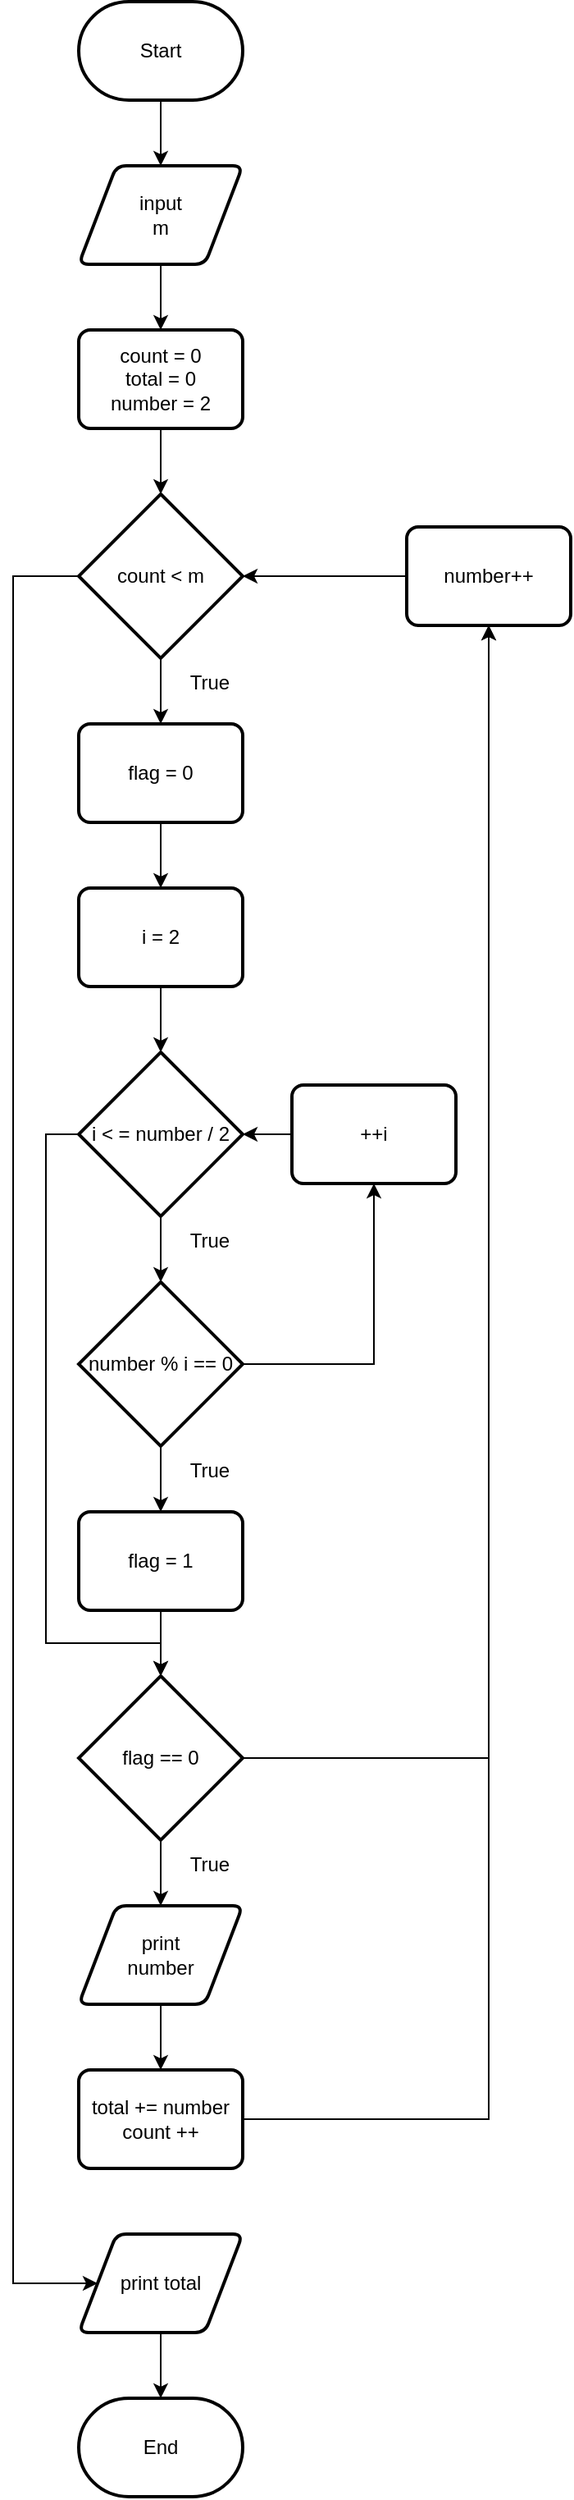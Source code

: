 <mxfile version="21.2.3" type="device">
  <diagram name="Page-1" id="aas672YwQk-0MgA5ubcF">
    <mxGraphModel dx="956" dy="487" grid="1" gridSize="10" guides="1" tooltips="1" connect="1" arrows="1" fold="1" page="1" pageScale="1" pageWidth="1200" pageHeight="1600" math="0" shadow="0">
      <root>
        <mxCell id="0" />
        <mxCell id="1" parent="0" />
        <mxCell id="0O_5AEte1-7F4LtiwX9_-39" value="" style="edgeStyle=orthogonalEdgeStyle;rounded=0;orthogonalLoop=1;jettySize=auto;html=1;" edge="1" parent="1" source="vzzCDepZhQNcNllD5PRw-27" target="0O_5AEte1-7F4LtiwX9_-1">
          <mxGeometry relative="1" as="geometry" />
        </mxCell>
        <mxCell id="vzzCDepZhQNcNllD5PRw-27" value="Start" style="strokeWidth=2;html=1;shape=mxgraph.flowchart.terminator;whiteSpace=wrap;" parent="1" vertex="1">
          <mxGeometry x="550" y="40" width="100" height="60" as="geometry" />
        </mxCell>
        <mxCell id="0O_5AEte1-7F4LtiwX9_-40" value="" style="edgeStyle=orthogonalEdgeStyle;rounded=0;orthogonalLoop=1;jettySize=auto;html=1;" edge="1" parent="1" source="0O_5AEte1-7F4LtiwX9_-1" target="0O_5AEte1-7F4LtiwX9_-2">
          <mxGeometry relative="1" as="geometry" />
        </mxCell>
        <mxCell id="0O_5AEte1-7F4LtiwX9_-1" value="&lt;div&gt;input&lt;/div&gt;&lt;div&gt;m&lt;br&gt;&lt;/div&gt;" style="shape=parallelogram;html=1;strokeWidth=2;perimeter=parallelogramPerimeter;whiteSpace=wrap;rounded=1;arcSize=12;size=0.23;" vertex="1" parent="1">
          <mxGeometry x="550" y="140" width="100" height="60" as="geometry" />
        </mxCell>
        <mxCell id="0O_5AEte1-7F4LtiwX9_-41" value="" style="edgeStyle=orthogonalEdgeStyle;rounded=0;orthogonalLoop=1;jettySize=auto;html=1;" edge="1" parent="1" source="0O_5AEte1-7F4LtiwX9_-2" target="0O_5AEte1-7F4LtiwX9_-3">
          <mxGeometry relative="1" as="geometry" />
        </mxCell>
        <mxCell id="0O_5AEte1-7F4LtiwX9_-2" value="&lt;div&gt;count = 0&lt;/div&gt;&lt;div&gt;total = 0&lt;/div&gt;&lt;div&gt;number = 2&lt;/div&gt;" style="rounded=1;whiteSpace=wrap;html=1;absoluteArcSize=1;arcSize=14;strokeWidth=2;" vertex="1" parent="1">
          <mxGeometry x="550" y="240" width="100" height="60" as="geometry" />
        </mxCell>
        <mxCell id="0O_5AEte1-7F4LtiwX9_-13" value="" style="edgeStyle=orthogonalEdgeStyle;rounded=0;orthogonalLoop=1;jettySize=auto;html=1;" edge="1" parent="1" source="0O_5AEte1-7F4LtiwX9_-3" target="0O_5AEte1-7F4LtiwX9_-5">
          <mxGeometry relative="1" as="geometry" />
        </mxCell>
        <mxCell id="0O_5AEte1-7F4LtiwX9_-47" style="edgeStyle=orthogonalEdgeStyle;rounded=0;orthogonalLoop=1;jettySize=auto;html=1;exitX=0;exitY=0.5;exitDx=0;exitDy=0;exitPerimeter=0;entryX=0;entryY=0.5;entryDx=0;entryDy=0;" edge="1" parent="1" source="0O_5AEte1-7F4LtiwX9_-3" target="0O_5AEte1-7F4LtiwX9_-30">
          <mxGeometry relative="1" as="geometry">
            <Array as="points">
              <mxPoint x="510" y="390" />
              <mxPoint x="510" y="1430" />
            </Array>
          </mxGeometry>
        </mxCell>
        <mxCell id="0O_5AEte1-7F4LtiwX9_-3" value="count &amp;lt; m" style="strokeWidth=2;html=1;shape=mxgraph.flowchart.decision;whiteSpace=wrap;" vertex="1" parent="1">
          <mxGeometry x="550" y="340" width="100" height="100" as="geometry" />
        </mxCell>
        <mxCell id="0O_5AEte1-7F4LtiwX9_-14" value="" style="edgeStyle=orthogonalEdgeStyle;rounded=0;orthogonalLoop=1;jettySize=auto;html=1;" edge="1" parent="1" source="0O_5AEte1-7F4LtiwX9_-5" target="0O_5AEte1-7F4LtiwX9_-6">
          <mxGeometry relative="1" as="geometry" />
        </mxCell>
        <mxCell id="0O_5AEte1-7F4LtiwX9_-5" value="flag = 0" style="rounded=1;whiteSpace=wrap;html=1;absoluteArcSize=1;arcSize=14;strokeWidth=2;" vertex="1" parent="1">
          <mxGeometry x="550" y="480" width="100" height="60" as="geometry" />
        </mxCell>
        <mxCell id="0O_5AEte1-7F4LtiwX9_-15" value="" style="edgeStyle=orthogonalEdgeStyle;rounded=0;orthogonalLoop=1;jettySize=auto;html=1;" edge="1" parent="1" source="0O_5AEte1-7F4LtiwX9_-6" target="0O_5AEte1-7F4LtiwX9_-7">
          <mxGeometry relative="1" as="geometry" />
        </mxCell>
        <mxCell id="0O_5AEte1-7F4LtiwX9_-6" value="i = 2" style="rounded=1;whiteSpace=wrap;html=1;absoluteArcSize=1;arcSize=14;strokeWidth=2;" vertex="1" parent="1">
          <mxGeometry x="550" y="580" width="100" height="60" as="geometry" />
        </mxCell>
        <mxCell id="0O_5AEte1-7F4LtiwX9_-16" value="" style="edgeStyle=orthogonalEdgeStyle;rounded=0;orthogonalLoop=1;jettySize=auto;html=1;" edge="1" parent="1" source="0O_5AEte1-7F4LtiwX9_-7" target="0O_5AEte1-7F4LtiwX9_-8">
          <mxGeometry relative="1" as="geometry" />
        </mxCell>
        <mxCell id="0O_5AEte1-7F4LtiwX9_-46" style="edgeStyle=orthogonalEdgeStyle;rounded=0;orthogonalLoop=1;jettySize=auto;html=1;exitX=0;exitY=0.5;exitDx=0;exitDy=0;exitPerimeter=0;entryX=0.5;entryY=0;entryDx=0;entryDy=0;entryPerimeter=0;" edge="1" parent="1" source="0O_5AEte1-7F4LtiwX9_-7" target="0O_5AEte1-7F4LtiwX9_-10">
          <mxGeometry relative="1" as="geometry">
            <Array as="points">
              <mxPoint x="530" y="730" />
              <mxPoint x="530" y="1040" />
              <mxPoint x="600" y="1040" />
            </Array>
          </mxGeometry>
        </mxCell>
        <mxCell id="0O_5AEte1-7F4LtiwX9_-7" value="i &amp;lt; = number / 2" style="strokeWidth=2;html=1;shape=mxgraph.flowchart.decision;whiteSpace=wrap;" vertex="1" parent="1">
          <mxGeometry x="550" y="680" width="100" height="100" as="geometry" />
        </mxCell>
        <mxCell id="0O_5AEte1-7F4LtiwX9_-17" value="" style="edgeStyle=orthogonalEdgeStyle;rounded=0;orthogonalLoop=1;jettySize=auto;html=1;" edge="1" parent="1" source="0O_5AEte1-7F4LtiwX9_-8" target="0O_5AEte1-7F4LtiwX9_-9">
          <mxGeometry relative="1" as="geometry" />
        </mxCell>
        <mxCell id="0O_5AEte1-7F4LtiwX9_-20" style="edgeStyle=orthogonalEdgeStyle;rounded=0;orthogonalLoop=1;jettySize=auto;html=1;exitX=1;exitY=0.5;exitDx=0;exitDy=0;exitPerimeter=0;entryX=0.5;entryY=1;entryDx=0;entryDy=0;" edge="1" parent="1" source="0O_5AEte1-7F4LtiwX9_-8" target="0O_5AEte1-7F4LtiwX9_-19">
          <mxGeometry relative="1" as="geometry" />
        </mxCell>
        <mxCell id="0O_5AEte1-7F4LtiwX9_-8" value="number % i == 0" style="strokeWidth=2;html=1;shape=mxgraph.flowchart.decision;whiteSpace=wrap;" vertex="1" parent="1">
          <mxGeometry x="550" y="820" width="100" height="100" as="geometry" />
        </mxCell>
        <mxCell id="0O_5AEte1-7F4LtiwX9_-22" value="" style="edgeStyle=orthogonalEdgeStyle;rounded=0;orthogonalLoop=1;jettySize=auto;html=1;" edge="1" parent="1" source="0O_5AEte1-7F4LtiwX9_-9" target="0O_5AEte1-7F4LtiwX9_-10">
          <mxGeometry relative="1" as="geometry" />
        </mxCell>
        <mxCell id="0O_5AEte1-7F4LtiwX9_-9" value="flag = 1" style="rounded=1;whiteSpace=wrap;html=1;absoluteArcSize=1;arcSize=14;strokeWidth=2;" vertex="1" parent="1">
          <mxGeometry x="550" y="960" width="100" height="60" as="geometry" />
        </mxCell>
        <mxCell id="0O_5AEte1-7F4LtiwX9_-23" value="" style="edgeStyle=orthogonalEdgeStyle;rounded=0;orthogonalLoop=1;jettySize=auto;html=1;" edge="1" parent="1" source="0O_5AEte1-7F4LtiwX9_-10" target="0O_5AEte1-7F4LtiwX9_-11">
          <mxGeometry relative="1" as="geometry" />
        </mxCell>
        <mxCell id="0O_5AEte1-7F4LtiwX9_-27" style="edgeStyle=orthogonalEdgeStyle;rounded=0;orthogonalLoop=1;jettySize=auto;html=1;exitX=1;exitY=0.5;exitDx=0;exitDy=0;exitPerimeter=0;entryX=0.5;entryY=1;entryDx=0;entryDy=0;" edge="1" parent="1" source="0O_5AEte1-7F4LtiwX9_-10" target="0O_5AEte1-7F4LtiwX9_-26">
          <mxGeometry relative="1" as="geometry" />
        </mxCell>
        <mxCell id="0O_5AEte1-7F4LtiwX9_-10" value="flag == 0" style="strokeWidth=2;html=1;shape=mxgraph.flowchart.decision;whiteSpace=wrap;" vertex="1" parent="1">
          <mxGeometry x="550" y="1060" width="100" height="100" as="geometry" />
        </mxCell>
        <mxCell id="0O_5AEte1-7F4LtiwX9_-24" value="" style="edgeStyle=orthogonalEdgeStyle;rounded=0;orthogonalLoop=1;jettySize=auto;html=1;" edge="1" parent="1" source="0O_5AEte1-7F4LtiwX9_-11" target="0O_5AEte1-7F4LtiwX9_-12">
          <mxGeometry relative="1" as="geometry" />
        </mxCell>
        <mxCell id="0O_5AEte1-7F4LtiwX9_-11" value="&lt;div&gt;print&lt;/div&gt;&lt;div&gt;number&lt;br&gt;&lt;/div&gt;" style="shape=parallelogram;html=1;strokeWidth=2;perimeter=parallelogramPerimeter;whiteSpace=wrap;rounded=1;arcSize=12;size=0.23;" vertex="1" parent="1">
          <mxGeometry x="550" y="1200" width="100" height="60" as="geometry" />
        </mxCell>
        <mxCell id="0O_5AEte1-7F4LtiwX9_-33" style="edgeStyle=orthogonalEdgeStyle;rounded=0;orthogonalLoop=1;jettySize=auto;html=1;exitX=1;exitY=0.5;exitDx=0;exitDy=0;entryX=0.5;entryY=1;entryDx=0;entryDy=0;" edge="1" parent="1" source="0O_5AEte1-7F4LtiwX9_-12" target="0O_5AEte1-7F4LtiwX9_-26">
          <mxGeometry relative="1" as="geometry" />
        </mxCell>
        <mxCell id="0O_5AEte1-7F4LtiwX9_-12" value="&lt;div&gt;total += number&lt;/div&gt;&lt;div&gt;count ++&lt;br&gt;&lt;/div&gt;" style="rounded=1;whiteSpace=wrap;html=1;absoluteArcSize=1;arcSize=14;strokeWidth=2;" vertex="1" parent="1">
          <mxGeometry x="550" y="1300" width="100" height="60" as="geometry" />
        </mxCell>
        <mxCell id="0O_5AEte1-7F4LtiwX9_-21" value="" style="edgeStyle=orthogonalEdgeStyle;rounded=0;orthogonalLoop=1;jettySize=auto;html=1;" edge="1" parent="1" source="0O_5AEte1-7F4LtiwX9_-19" target="0O_5AEte1-7F4LtiwX9_-7">
          <mxGeometry relative="1" as="geometry" />
        </mxCell>
        <mxCell id="0O_5AEte1-7F4LtiwX9_-19" value="++i" style="rounded=1;whiteSpace=wrap;html=1;absoluteArcSize=1;arcSize=14;strokeWidth=2;" vertex="1" parent="1">
          <mxGeometry x="680" y="700" width="100" height="60" as="geometry" />
        </mxCell>
        <mxCell id="0O_5AEte1-7F4LtiwX9_-28" value="" style="edgeStyle=orthogonalEdgeStyle;rounded=0;orthogonalLoop=1;jettySize=auto;html=1;" edge="1" parent="1" source="0O_5AEte1-7F4LtiwX9_-26" target="0O_5AEte1-7F4LtiwX9_-3">
          <mxGeometry relative="1" as="geometry" />
        </mxCell>
        <mxCell id="0O_5AEte1-7F4LtiwX9_-26" value="number++" style="rounded=1;whiteSpace=wrap;html=1;absoluteArcSize=1;arcSize=14;strokeWidth=2;" vertex="1" parent="1">
          <mxGeometry x="750" y="360" width="100" height="60" as="geometry" />
        </mxCell>
        <mxCell id="0O_5AEte1-7F4LtiwX9_-32" value="" style="edgeStyle=orthogonalEdgeStyle;rounded=0;orthogonalLoop=1;jettySize=auto;html=1;" edge="1" parent="1" source="0O_5AEte1-7F4LtiwX9_-30" target="0O_5AEte1-7F4LtiwX9_-31">
          <mxGeometry relative="1" as="geometry" />
        </mxCell>
        <mxCell id="0O_5AEte1-7F4LtiwX9_-30" value="print total" style="shape=parallelogram;html=1;strokeWidth=2;perimeter=parallelogramPerimeter;whiteSpace=wrap;rounded=1;arcSize=12;size=0.23;" vertex="1" parent="1">
          <mxGeometry x="550" y="1400" width="100" height="60" as="geometry" />
        </mxCell>
        <mxCell id="0O_5AEte1-7F4LtiwX9_-31" value="End" style="strokeWidth=2;html=1;shape=mxgraph.flowchart.terminator;whiteSpace=wrap;" vertex="1" parent="1">
          <mxGeometry x="550" y="1500" width="100" height="60" as="geometry" />
        </mxCell>
        <mxCell id="0O_5AEte1-7F4LtiwX9_-42" value="&lt;div&gt;True&lt;/div&gt;" style="text;html=1;strokeColor=none;fillColor=none;align=center;verticalAlign=middle;whiteSpace=wrap;rounded=0;" vertex="1" parent="1">
          <mxGeometry x="600" y="440" width="60" height="30" as="geometry" />
        </mxCell>
        <mxCell id="0O_5AEte1-7F4LtiwX9_-43" value="&lt;div&gt;True&lt;/div&gt;" style="text;html=1;strokeColor=none;fillColor=none;align=center;verticalAlign=middle;whiteSpace=wrap;rounded=0;" vertex="1" parent="1">
          <mxGeometry x="600" y="780" width="60" height="30" as="geometry" />
        </mxCell>
        <mxCell id="0O_5AEte1-7F4LtiwX9_-44" value="&lt;div&gt;True&lt;/div&gt;" style="text;html=1;strokeColor=none;fillColor=none;align=center;verticalAlign=middle;whiteSpace=wrap;rounded=0;" vertex="1" parent="1">
          <mxGeometry x="600" y="1160" width="60" height="30" as="geometry" />
        </mxCell>
        <mxCell id="0O_5AEte1-7F4LtiwX9_-45" value="&lt;div&gt;True&lt;/div&gt;" style="text;html=1;strokeColor=none;fillColor=none;align=center;verticalAlign=middle;whiteSpace=wrap;rounded=0;" vertex="1" parent="1">
          <mxGeometry x="600" y="920" width="60" height="30" as="geometry" />
        </mxCell>
      </root>
    </mxGraphModel>
  </diagram>
</mxfile>
